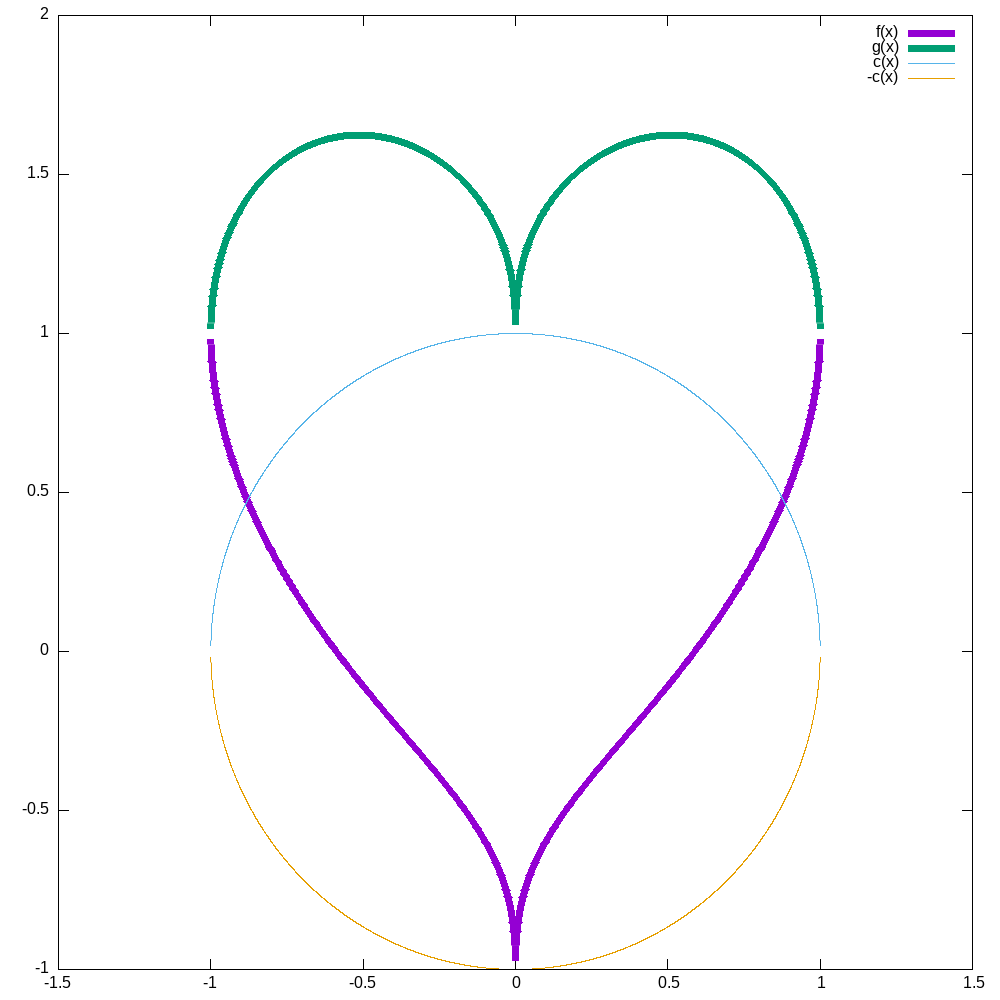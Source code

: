 #!/usr/bin/gnuplot
# 正円の変形

set terminal png size 1000,1000
set out "images/d_9.png"

set sample 10000
set xrange[-1.5:1.5]

c(x) = (1 - x**2) **0.5
u(x) = (x**2) ** (1/5.)

f(x) = u(x) - c(x)
g(x) = u(x) + c(x)

plot f(x) smooth cspline linewidth 7, g(x) smooth cspline linewidth 7, c(x) smooth cspline, -c(x) smooth cspline


